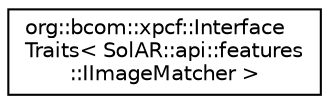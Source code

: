 digraph "Graphical Class Hierarchy"
{
 // LATEX_PDF_SIZE
  edge [fontname="Helvetica",fontsize="10",labelfontname="Helvetica",labelfontsize="10"];
  node [fontname="Helvetica",fontsize="10",shape=record];
  rankdir="LR";
  Node0 [label="org::bcom::xpcf::Interface\lTraits\< SolAR::api::features\l::IImageMatcher \>",height=0.2,width=0.4,color="black", fillcolor="white", style="filled",URL="$structorg_1_1bcom_1_1xpcf_1_1_interface_traits_3_01_sol_a_r_1_1api_1_1features_1_1_i_image_matcher_01_4.html",tooltip=" "];
}

